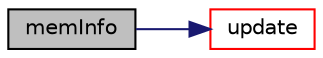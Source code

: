 digraph "memInfo"
{
  bgcolor="transparent";
  edge [fontname="Helvetica",fontsize="10",labelfontname="Helvetica",labelfontsize="10"];
  node [fontname="Helvetica",fontsize="10",shape=record];
  rankdir="LR";
  Node0 [label="memInfo",height=0.2,width=0.4,color="black", fillcolor="grey75", style="filled", fontcolor="black"];
  Node0 -> Node1 [color="midnightblue",fontsize="10",style="solid",fontname="Helvetica"];
  Node1 [label="update",height=0.2,width=0.4,color="red",URL="$a29861.html#ae7905ca09c58e0fdf8d42fbe06e2fce6",tooltip="Parse /proc/<pid>/status. "];
}
